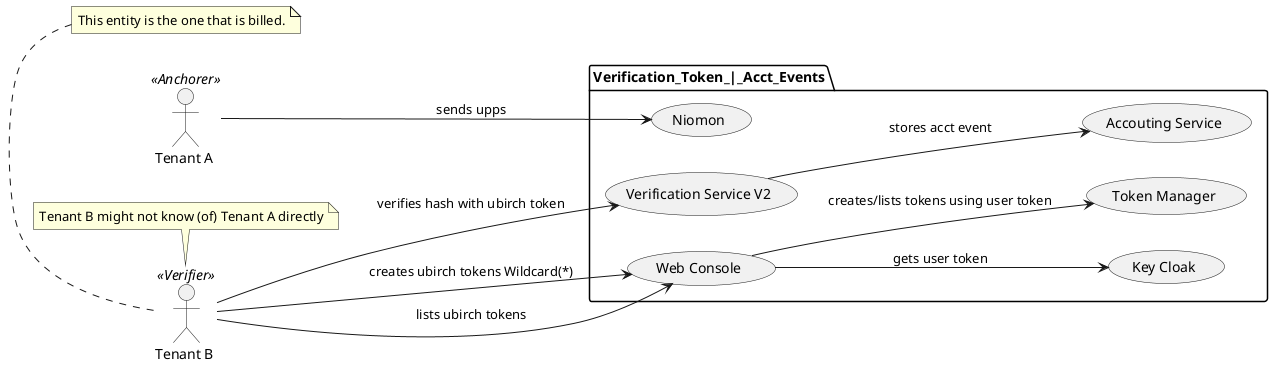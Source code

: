 @startuml
left to right direction
actor :Tenant A : as A <<Anchorer>>
actor :Tenant B : as B <<Verifier>>

package Verification_Token_|_Acct_Events {
  usecase "Token Manager" as token_manager
  usecase "Verification Service V2" as verification_service
  usecase "Accouting Service" as acct_service
  usecase "Key Cloak" as keycloak
  usecase "Web Console" as web_console
  usecase "Niomon" as niomon
}

note top of B
 This entity is the one that is billed.
end note

note top of B
 Tenant B might not know (of) Tenant A directly
end note

web_console --> keycloak: gets user token
web_console --> token_manager: creates/lists tokens using user token
verification_service --> acct_service: stores acct event

A --> niomon: sends upps

B --> web_console: creates ubirch tokens Wildcard(*)
B --> web_console: lists ubirch tokens
B --> verification_service: verifies hash with ubirch token

@enduml
